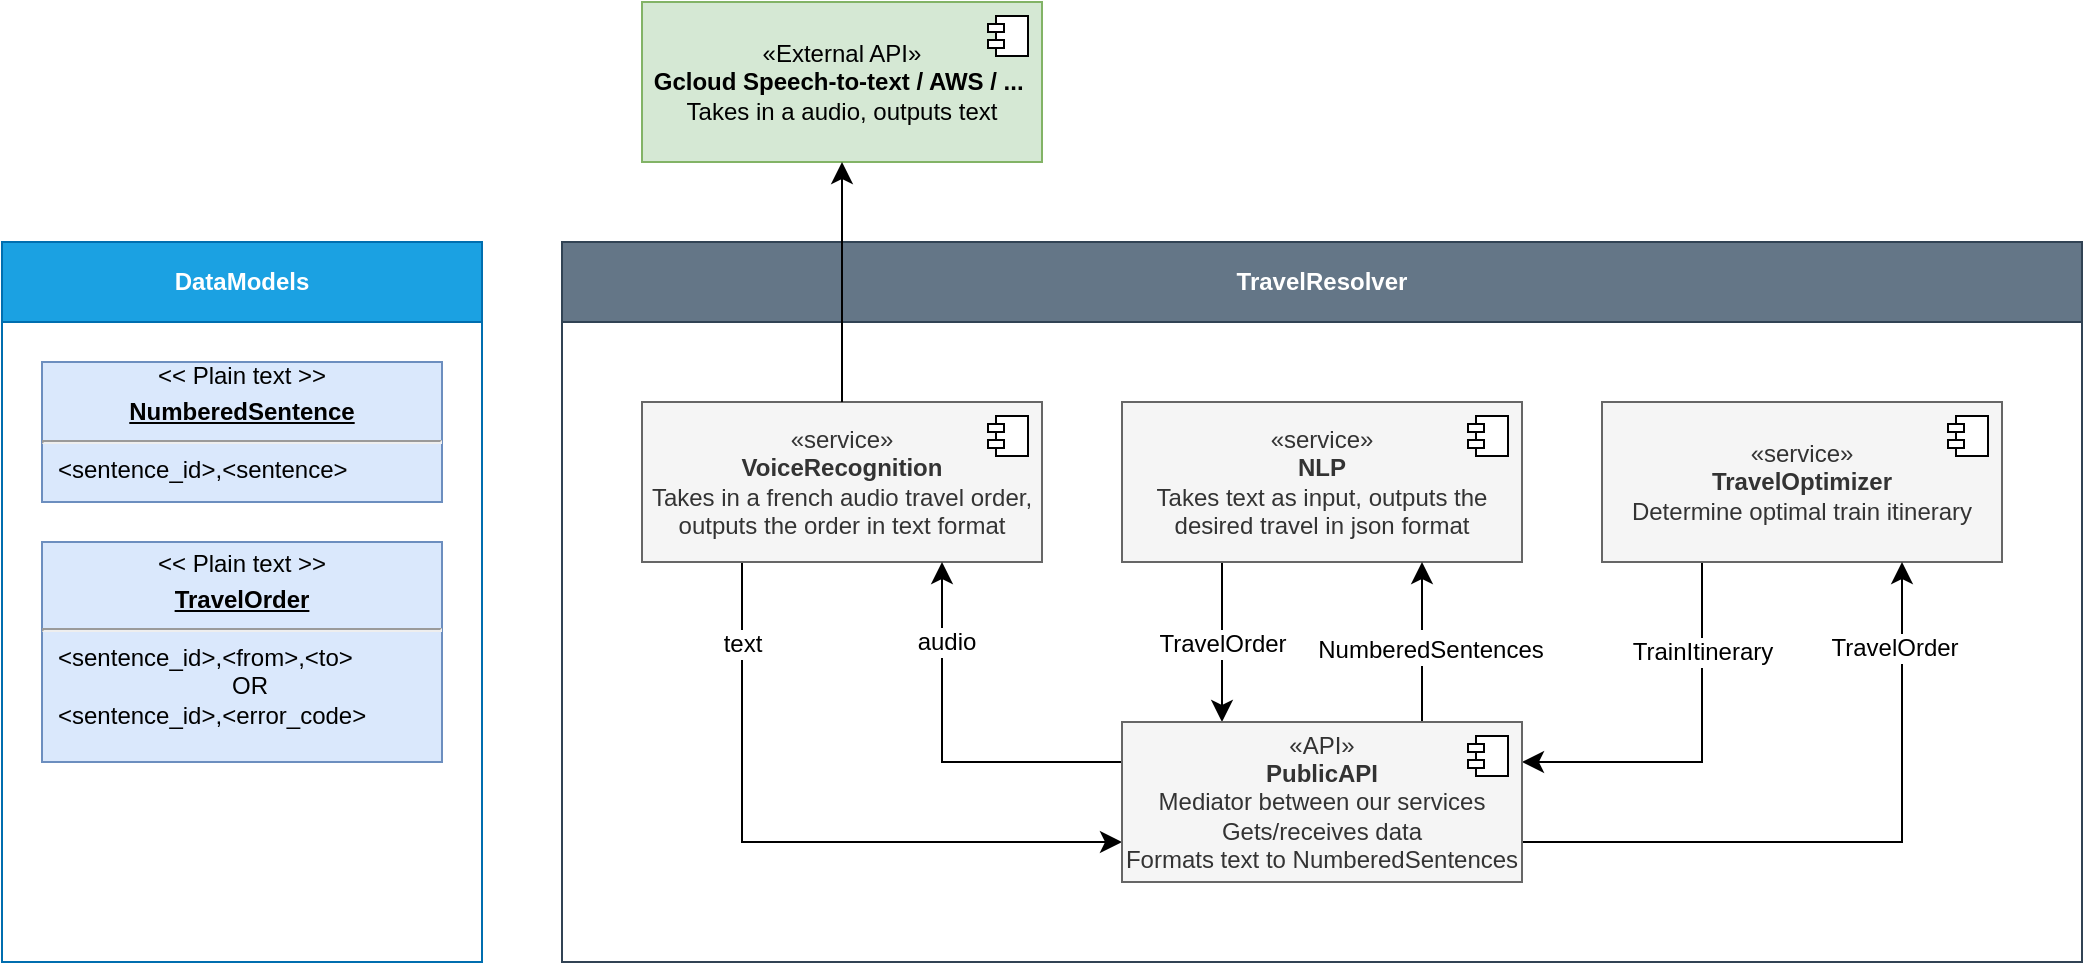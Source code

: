 <mxfile>
    <diagram id="9L8Mlvx7ptYCxZx5tv1p" name="Page-2">
        <mxGraphModel dx="1269" dy="515" grid="1" gridSize="10" guides="1" tooltips="1" connect="1" arrows="1" fold="1" page="0" pageScale="1" pageWidth="850" pageHeight="1100" math="0" shadow="0">
            <root>
                <mxCell id="0"/>
                <mxCell id="1" parent="0"/>
                <mxCell id="MPya0k2SZh1OT22v-Xzj-23" style="edgeStyle=orthogonalEdgeStyle;shape=connector;rounded=0;orthogonalLoop=1;jettySize=auto;html=1;exitX=0.25;exitY=1;exitDx=0;exitDy=0;labelBackgroundColor=default;strokeColor=default;fontFamily=Helvetica;fontSize=12;fontColor=default;endArrow=classic;startSize=8;endSize=8;entryX=0.25;entryY=0;entryDx=0;entryDy=0;" parent="1" source="MPya0k2SZh1OT22v-Xzj-2" target="MPya0k2SZh1OT22v-Xzj-8" edge="1">
                    <mxGeometry relative="1" as="geometry"/>
                </mxCell>
                <mxCell id="MPya0k2SZh1OT22v-Xzj-24" value="TravelOrder" style="edgeLabel;html=1;align=center;verticalAlign=middle;resizable=0;points=[];fontSize=12;fontFamily=Helvetica;fontColor=default;" parent="MPya0k2SZh1OT22v-Xzj-23" vertex="1" connectable="0">
                    <mxGeometry x="0.008" relative="1" as="geometry">
                        <mxPoint as="offset"/>
                    </mxGeometry>
                </mxCell>
                <mxCell id="MPya0k2SZh1OT22v-Xzj-2" value="«service»&lt;br&gt;&lt;b&gt;NLP&lt;br&gt;&lt;/b&gt;Takes text as input, outputs the desired travel in json format" style="html=1;dropTarget=0;whiteSpace=wrap;fontFamily=Helvetica;fontSize=12;fontColor=#333333;fillColor=#f5f5f5;strokeColor=#666666;" parent="1" vertex="1">
                    <mxGeometry x="120" y="200" width="200" height="80" as="geometry"/>
                </mxCell>
                <mxCell id="MPya0k2SZh1OT22v-Xzj-3" value="" style="shape=module;jettyWidth=8;jettyHeight=4;fontFamily=Helvetica;fontSize=12;fontColor=default;" parent="MPya0k2SZh1OT22v-Xzj-2" vertex="1">
                    <mxGeometry x="1" width="20" height="20" relative="1" as="geometry">
                        <mxPoint x="-27" y="7" as="offset"/>
                    </mxGeometry>
                </mxCell>
                <mxCell id="MPya0k2SZh1OT22v-Xzj-22" style="edgeStyle=orthogonalEdgeStyle;shape=connector;rounded=0;orthogonalLoop=1;jettySize=auto;html=1;exitX=0.25;exitY=1;exitDx=0;exitDy=0;entryX=1;entryY=0.25;entryDx=0;entryDy=0;labelBackgroundColor=default;strokeColor=default;fontFamily=Helvetica;fontSize=12;fontColor=default;endArrow=classic;startSize=8;endSize=8;" parent="1" source="MPya0k2SZh1OT22v-Xzj-4" target="MPya0k2SZh1OT22v-Xzj-8" edge="1">
                    <mxGeometry relative="1" as="geometry"/>
                </mxCell>
                <mxCell id="MPya0k2SZh1OT22v-Xzj-26" value="TrainItinerary" style="edgeLabel;html=1;align=center;verticalAlign=middle;resizable=0;points=[];fontSize=12;fontFamily=Helvetica;fontColor=default;" parent="MPya0k2SZh1OT22v-Xzj-22" vertex="1" connectable="0">
                    <mxGeometry x="-0.533" relative="1" as="geometry">
                        <mxPoint as="offset"/>
                    </mxGeometry>
                </mxCell>
                <mxCell id="MPya0k2SZh1OT22v-Xzj-4" value="«service»&lt;b&gt;&lt;br&gt;TravelOptimizer&lt;/b&gt;&lt;br&gt;Determine optimal train itinerary" style="html=1;dropTarget=0;whiteSpace=wrap;fontFamily=Helvetica;fontSize=12;fontColor=#333333;fillColor=#f5f5f5;strokeColor=#666666;" parent="1" vertex="1">
                    <mxGeometry x="360" y="200" width="200" height="80" as="geometry"/>
                </mxCell>
                <mxCell id="MPya0k2SZh1OT22v-Xzj-5" value="" style="shape=module;jettyWidth=8;jettyHeight=4;fontFamily=Helvetica;fontSize=12;fontColor=default;" parent="MPya0k2SZh1OT22v-Xzj-4" vertex="1">
                    <mxGeometry x="1" width="20" height="20" relative="1" as="geometry">
                        <mxPoint x="-27" y="7" as="offset"/>
                    </mxGeometry>
                </mxCell>
                <mxCell id="MPya0k2SZh1OT22v-Xzj-20" style="edgeStyle=orthogonalEdgeStyle;shape=connector;rounded=0;orthogonalLoop=1;jettySize=auto;html=1;exitX=0.25;exitY=1;exitDx=0;exitDy=0;entryX=0;entryY=0.75;entryDx=0;entryDy=0;labelBackgroundColor=default;strokeColor=default;fontFamily=Helvetica;fontSize=12;fontColor=default;endArrow=classic;startSize=8;endSize=8;" parent="1" source="MPya0k2SZh1OT22v-Xzj-6" target="MPya0k2SZh1OT22v-Xzj-8" edge="1">
                    <mxGeometry relative="1" as="geometry"/>
                </mxCell>
                <mxCell id="MPya0k2SZh1OT22v-Xzj-21" value="text" style="edgeLabel;html=1;align=center;verticalAlign=middle;resizable=0;points=[];fontSize=12;fontFamily=Helvetica;fontColor=default;" parent="MPya0k2SZh1OT22v-Xzj-20" vertex="1" connectable="0">
                    <mxGeometry x="-0.707" y="-1" relative="1" as="geometry">
                        <mxPoint x="1" y="-8" as="offset"/>
                    </mxGeometry>
                </mxCell>
                <mxCell id="MPya0k2SZh1OT22v-Xzj-6" value="«service»&lt;b&gt;&lt;br&gt;VoiceRecognition&lt;/b&gt;&lt;br&gt;Takes in a french audio travel order,&lt;br&gt;outputs the order in text format" style="html=1;dropTarget=0;whiteSpace=wrap;fontFamily=Helvetica;fontSize=12;fontColor=#333333;fillColor=#f5f5f5;strokeColor=#666666;" parent="1" vertex="1">
                    <mxGeometry x="-120" y="200" width="200" height="80" as="geometry"/>
                </mxCell>
                <mxCell id="MPya0k2SZh1OT22v-Xzj-7" value="" style="shape=module;jettyWidth=8;jettyHeight=4;fontFamily=Helvetica;fontSize=12;fontColor=default;" parent="MPya0k2SZh1OT22v-Xzj-6" vertex="1">
                    <mxGeometry x="1" width="20" height="20" relative="1" as="geometry">
                        <mxPoint x="-27" y="7" as="offset"/>
                    </mxGeometry>
                </mxCell>
                <mxCell id="MPya0k2SZh1OT22v-Xzj-10" style="edgeStyle=orthogonalEdgeStyle;shape=connector;rounded=0;orthogonalLoop=1;jettySize=auto;html=1;entryX=0.75;entryY=1;entryDx=0;entryDy=0;labelBackgroundColor=default;strokeColor=default;fontFamily=Helvetica;fontSize=12;fontColor=default;endArrow=classic;startSize=8;endSize=8;exitX=0.75;exitY=0;exitDx=0;exitDy=0;" parent="1" source="MPya0k2SZh1OT22v-Xzj-8" target="MPya0k2SZh1OT22v-Xzj-2" edge="1">
                    <mxGeometry relative="1" as="geometry"/>
                </mxCell>
                <mxCell id="MPya0k2SZh1OT22v-Xzj-17" value="text" style="edgeLabel;html=1;align=center;verticalAlign=middle;resizable=0;points=[];fontSize=12;fontFamily=Helvetica;fontColor=default;" parent="MPya0k2SZh1OT22v-Xzj-10" vertex="1" connectable="0">
                    <mxGeometry x="0.292" y="-1" relative="1" as="geometry">
                        <mxPoint x="-1" y="12" as="offset"/>
                    </mxGeometry>
                </mxCell>
                <mxCell id="MPya0k2SZh1OT22v-Xzj-27" value="NumberedSentences" style="edgeLabel;html=1;align=center;verticalAlign=middle;resizable=0;points=[];fontSize=12;fontFamily=Helvetica;fontColor=default;" parent="MPya0k2SZh1OT22v-Xzj-10" vertex="1" connectable="0">
                    <mxGeometry x="-0.083" y="-4" relative="1" as="geometry">
                        <mxPoint as="offset"/>
                    </mxGeometry>
                </mxCell>
                <mxCell id="MPya0k2SZh1OT22v-Xzj-11" style="edgeStyle=orthogonalEdgeStyle;shape=connector;rounded=0;orthogonalLoop=1;jettySize=auto;html=1;entryX=0.75;entryY=1;entryDx=0;entryDy=0;labelBackgroundColor=default;strokeColor=default;fontFamily=Helvetica;fontSize=12;fontColor=default;endArrow=classic;startSize=8;endSize=8;exitX=0;exitY=0.25;exitDx=0;exitDy=0;" parent="1" source="MPya0k2SZh1OT22v-Xzj-8" target="MPya0k2SZh1OT22v-Xzj-6" edge="1">
                    <mxGeometry relative="1" as="geometry">
                        <Array as="points">
                            <mxPoint x="30" y="380"/>
                        </Array>
                    </mxGeometry>
                </mxCell>
                <mxCell id="MPya0k2SZh1OT22v-Xzj-18" value="audio" style="edgeLabel;html=1;align=center;verticalAlign=middle;resizable=0;points=[];fontSize=12;fontFamily=Helvetica;fontColor=default;" parent="MPya0k2SZh1OT22v-Xzj-11" vertex="1" connectable="0">
                    <mxGeometry x="0.854" y="-2" relative="1" as="geometry">
                        <mxPoint y="26" as="offset"/>
                    </mxGeometry>
                </mxCell>
                <mxCell id="MPya0k2SZh1OT22v-Xzj-12" style="edgeStyle=orthogonalEdgeStyle;shape=connector;rounded=0;orthogonalLoop=1;jettySize=auto;html=1;labelBackgroundColor=default;strokeColor=default;fontFamily=Helvetica;fontSize=12;fontColor=default;endArrow=classic;startSize=8;endSize=8;exitX=1;exitY=0.75;exitDx=0;exitDy=0;entryX=0.75;entryY=1;entryDx=0;entryDy=0;" parent="1" source="MPya0k2SZh1OT22v-Xzj-8" target="MPya0k2SZh1OT22v-Xzj-4" edge="1">
                    <mxGeometry relative="1" as="geometry">
                        <Array as="points">
                            <mxPoint x="510" y="420"/>
                        </Array>
                    </mxGeometry>
                </mxCell>
                <mxCell id="MPya0k2SZh1OT22v-Xzj-25" value="TravelOrder" style="edgeLabel;html=1;align=center;verticalAlign=middle;resizable=0;points=[];fontSize=12;fontFamily=Helvetica;fontColor=default;" parent="MPya0k2SZh1OT22v-Xzj-12" vertex="1" connectable="0">
                    <mxGeometry x="0.743" y="4" relative="1" as="geometry">
                        <mxPoint as="offset"/>
                    </mxGeometry>
                </mxCell>
                <mxCell id="MPya0k2SZh1OT22v-Xzj-8" value="«API»&lt;br&gt;&lt;b&gt;PublicAPI&lt;/b&gt;&lt;br&gt;Mediator between our services&lt;br&gt;Gets/receives data&lt;br&gt;Formats text to NumberedSentences" style="html=1;dropTarget=0;whiteSpace=wrap;fontFamily=Helvetica;fontSize=12;fontColor=#333333;fillColor=#f5f5f5;strokeColor=#666666;" parent="1" vertex="1">
                    <mxGeometry x="120" y="360" width="200" height="80" as="geometry"/>
                </mxCell>
                <mxCell id="MPya0k2SZh1OT22v-Xzj-9" value="" style="shape=module;jettyWidth=8;jettyHeight=4;fontFamily=Helvetica;fontSize=12;fontColor=default;" parent="MPya0k2SZh1OT22v-Xzj-8" vertex="1">
                    <mxGeometry x="1" width="20" height="20" relative="1" as="geometry">
                        <mxPoint x="-27" y="7" as="offset"/>
                    </mxGeometry>
                </mxCell>
                <mxCell id="MPya0k2SZh1OT22v-Xzj-13" value="«External API»&lt;br&gt;&lt;b&gt;Gcloud Speech-to-text / AWS / ...&amp;nbsp;&lt;/b&gt;&lt;br&gt;Takes in a audio, outputs text" style="html=1;dropTarget=0;whiteSpace=wrap;fontFamily=Helvetica;fontSize=12;fillColor=#d5e8d4;strokeColor=#82b366;" parent="1" vertex="1">
                    <mxGeometry x="-120" width="200" height="80" as="geometry"/>
                </mxCell>
                <mxCell id="MPya0k2SZh1OT22v-Xzj-14" value="" style="shape=module;jettyWidth=8;jettyHeight=4;fontFamily=Helvetica;fontSize=12;fontColor=default;" parent="MPya0k2SZh1OT22v-Xzj-13" vertex="1">
                    <mxGeometry x="1" width="20" height="20" relative="1" as="geometry">
                        <mxPoint x="-27" y="7" as="offset"/>
                    </mxGeometry>
                </mxCell>
                <mxCell id="MPya0k2SZh1OT22v-Xzj-15" value="TravelResolver" style="swimlane;whiteSpace=wrap;html=1;fontFamily=Helvetica;fontSize=12;fontColor=#ffffff;startSize=40;fillColor=#647687;strokeColor=#314354;" parent="1" vertex="1">
                    <mxGeometry x="-160" y="120" width="760" height="360" as="geometry"/>
                </mxCell>
                <mxCell id="MPya0k2SZh1OT22v-Xzj-16" style="edgeStyle=orthogonalEdgeStyle;shape=connector;rounded=0;orthogonalLoop=1;jettySize=auto;html=1;labelBackgroundColor=default;strokeColor=default;fontFamily=Helvetica;fontSize=12;fontColor=default;endArrow=classic;startSize=8;endSize=8;" parent="1" source="MPya0k2SZh1OT22v-Xzj-6" target="MPya0k2SZh1OT22v-Xzj-13" edge="1">
                    <mxGeometry relative="1" as="geometry"/>
                </mxCell>
                <mxCell id="MPya0k2SZh1OT22v-Xzj-29" value="DataModels" style="swimlane;whiteSpace=wrap;html=1;fontFamily=Helvetica;fontSize=12;fontColor=#ffffff;fillColor=#1ba1e2;strokeColor=#006EAF;startSize=40;" parent="1" vertex="1">
                    <mxGeometry x="-440" y="120" width="240" height="360" as="geometry"/>
                </mxCell>
                <mxCell id="MPya0k2SZh1OT22v-Xzj-35" value="&lt;div style=&quot;text-align: center;&quot;&gt;&lt;span style=&quot;background-color: initial;&quot;&gt;&amp;lt;&amp;lt; Plain text &amp;gt;&amp;gt;&lt;/span&gt;&lt;/div&gt;&lt;p style=&quot;margin:0px;margin-top:4px;text-align:center;text-decoration:underline;&quot;&gt;&lt;b&gt;NumberedSentence&lt;/b&gt;&lt;/p&gt;&lt;hr&gt;&lt;p style=&quot;margin:0px;margin-left:8px;&quot;&gt;&amp;lt;sentence_id&amp;gt;,&amp;lt;sentence&amp;gt;&lt;/p&gt;" style="verticalAlign=top;align=left;overflow=fill;fontSize=12;fontFamily=Helvetica;html=1;whiteSpace=wrap;fillColor=#dae8fc;strokeColor=#6c8ebf;" parent="MPya0k2SZh1OT22v-Xzj-29" vertex="1">
                    <mxGeometry x="20" y="60" width="200" height="70" as="geometry"/>
                </mxCell>
                <mxCell id="MPya0k2SZh1OT22v-Xzj-34" value="&lt;p style=&quot;margin: 4px 0px 0px; text-align: center;&quot;&gt;&amp;lt;&amp;lt; Plain text &amp;gt;&amp;gt;&lt;b style=&quot;text-decoration-line: underline;&quot;&gt;&lt;br&gt;&lt;/b&gt;&lt;/p&gt;&lt;p style=&quot;margin:0px;margin-top:4px;text-align:center;text-decoration:underline;&quot;&gt;&lt;b&gt;TravelOrder&lt;/b&gt;&lt;/p&gt;&lt;hr&gt;&lt;p style=&quot;margin:0px;margin-left:8px;&quot;&gt;&amp;lt;sentence_id&amp;gt;,&amp;lt;from&amp;gt;,&amp;lt;to&amp;gt;&lt;/p&gt;&lt;p style=&quot;text-align: center; margin: 0px 0px 0px 8px;&quot;&gt;OR&lt;/p&gt;&lt;p style=&quot;margin:0px;margin-left:8px;&quot;&gt;&amp;lt;sentence_id&amp;gt;,&amp;lt;error_code&amp;gt;&lt;/p&gt;" style="verticalAlign=top;align=left;overflow=fill;fontSize=12;fontFamily=Helvetica;html=1;whiteSpace=wrap;fillColor=#dae8fc;strokeColor=#6c8ebf;" parent="MPya0k2SZh1OT22v-Xzj-29" vertex="1">
                    <mxGeometry x="20" y="150" width="200" height="110" as="geometry"/>
                </mxCell>
            </root>
        </mxGraphModel>
    </diagram>
</mxfile>